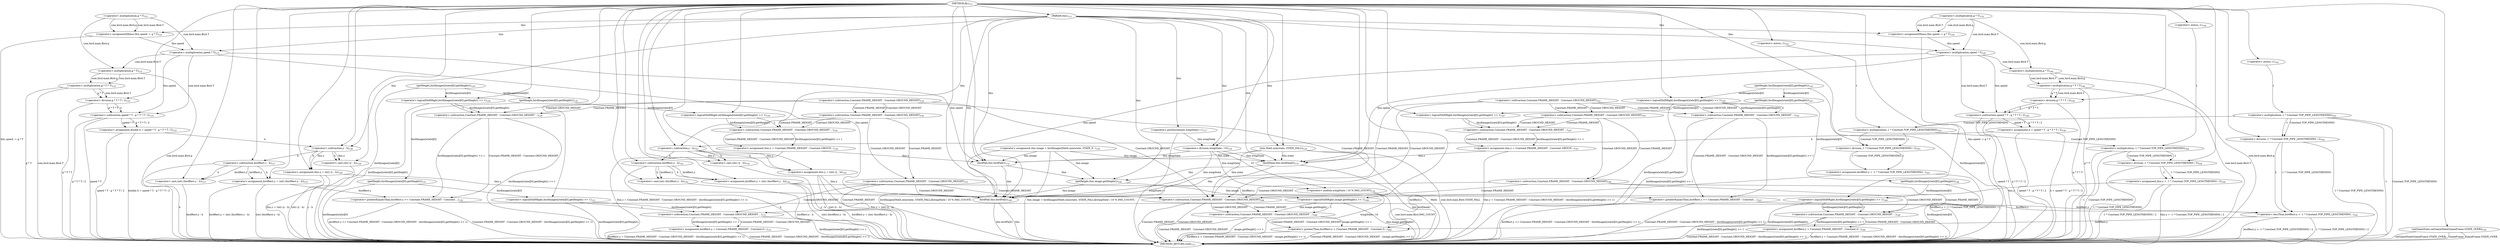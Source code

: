 digraph "fly" {  
"416" [label = <(METHOD,fly)<SUB>115</SUB>> ]
"827" [label = <(METHOD_RETURN,void)<SUB>115</SUB>> ]
"8" [label = <(PARAM,this)<SUB>115</SUB>> ]
"418" [label = <(&lt;operator&gt;.postIncrement,wingState++)<SUB>117</SUB>> ]
"422" [label = <(&lt;operator&gt;.assignment,this.image = birdImages[Math.min(state, STATE_F...)<SUB>118</SUB>> ]
"418" [label = <(&lt;operator&gt;.postIncrement,wingState++)<SUB>117</SUB>> ]
"422" [label = <(&lt;operator&gt;.assignment,this.image = birdImages[Math.min(state, STATE_F...)<SUB>118</SUB>> ]
"422" [label = <(&lt;operator&gt;.assignment,this.image = birdImages[Math.min(state, STATE_F...)<SUB>118</SUB>> ]
"761" [label = <(&lt;operator&gt;.lessThan,birdRect.y &lt; -1 * Constant.TOP_PIPE_LENGTHENING...)<SUB>162</SUB>> ]
"803" [label = <(&lt;operator&gt;.greaterThan,birdRect.y &gt; Constant.FRAME_HEIGHT - Constant.G...)<SUB>168</SUB>> ]
"457" [label = <(&lt;operator&gt;.assignmentMinus,this.speed -= g * T)<SUB>123</SUB>> ]
"469" [label = <(&lt;operator&gt;.assignment,double h = speed * T - g * T * T / 2)<SUB>125</SUB>> ]
"492" [label = <(&lt;operator&gt;.assignment,this.y = (int) (y - h))<SUB>126</SUB>> ]
"503" [label = <(&lt;operator&gt;.assignment,birdRect.y = (int) (birdRect.y - h))<SUB>127</SUB>> ]
"602" [label = <(&lt;operator&gt;.assignmentMinus,this.speed -= g * T)<SUB>139</SUB>> ]
"613" [label = <(&lt;operator&gt;.assignment,h = speed * T - g * T * T / 2)<SUB>140</SUB>> ]
"636" [label = <(&lt;operator&gt;.assignment,this.y = (int) (y - h))<SUB>141</SUB>> ]
"647" [label = <(&lt;operator&gt;.assignment,birdRect.y = (int) (birdRect.y - h))<SUB>142</SUB>> ]
"761" [label = <(&lt;operator&gt;.lessThan,birdRect.y &lt; -1 * Constant.TOP_PIPE_LENGTHENING...)<SUB>162</SUB>> ]
"761" [label = <(&lt;operator&gt;.lessThan,birdRect.y &lt; -1 * Constant.TOP_PIPE_LENGTHENING...)<SUB>162</SUB>> ]
"776" [label = <(&lt;operator&gt;.assignment,birdRect.y = -1 * Constant.TOP_PIPE_LENGTHENING...)<SUB>163</SUB>> ]
"790" [label = <(&lt;operator&gt;.assignment,this.y = -1 * Constant.TOP_PIPE_LENGTHENING / 2)<SUB>164</SUB>> ]
"803" [label = <(&lt;operator&gt;.greaterThan,birdRect.y &gt; Constant.FRAME_HEIGHT - Constant.G...)<SUB>168</SUB>> ]
"803" [label = <(&lt;operator&gt;.greaterThan,birdRect.y &gt; Constant.FRAME_HEIGHT - Constant.G...)<SUB>168</SUB>> ]
"824" [label = <(birdFall,this.birdFall())<SUB>169</SUB>> ]
"439" [label = <(&lt;operator&gt;.modulo,wingState / 10 % IMG_COUNT)<SUB>118</SUB>> ]
"439" [label = <(&lt;operator&gt;.modulo,wingState / 10 % IMG_COUNT)<SUB>118</SUB>> ]
"457" [label = <(&lt;operator&gt;.assignmentMinus,this.speed -= g * T)<SUB>123</SUB>> ]
"457" [label = <(&lt;operator&gt;.assignmentMinus,this.speed -= g * T)<SUB>123</SUB>> ]
"469" [label = <(&lt;operator&gt;.assignment,double h = speed * T - g * T * T / 2)<SUB>125</SUB>> ]
"469" [label = <(&lt;operator&gt;.assignment,double h = speed * T - g * T * T / 2)<SUB>125</SUB>> ]
"492" [label = <(&lt;operator&gt;.assignment,this.y = (int) (y - h))<SUB>126</SUB>> ]
"492" [label = <(&lt;operator&gt;.assignment,this.y = (int) (y - h))<SUB>126</SUB>> ]
"503" [label = <(&lt;operator&gt;.assignment,birdRect.y = (int) (birdRect.y - h))<SUB>127</SUB>> ]
"503" [label = <(&lt;operator&gt;.assignment,birdRect.y = (int) (birdRect.y - h))<SUB>127</SUB>> ]
"519" [label = <(&lt;operator&gt;.greaterEqualsThan,birdRect.y &gt;= Constant.FRAME_HEIGHT - Constant....)<SUB>129</SUB>> ]
"602" [label = <(&lt;operator&gt;.assignmentMinus,this.speed -= g * T)<SUB>139</SUB>> ]
"602" [label = <(&lt;operator&gt;.assignmentMinus,this.speed -= g * T)<SUB>139</SUB>> ]
"613" [label = <(&lt;operator&gt;.assignment,h = speed * T - g * T * T / 2)<SUB>140</SUB>> ]
"613" [label = <(&lt;operator&gt;.assignment,h = speed * T - g * T * T / 2)<SUB>140</SUB>> ]
"636" [label = <(&lt;operator&gt;.assignment,this.y = (int) (y - h))<SUB>141</SUB>> ]
"636" [label = <(&lt;operator&gt;.assignment,this.y = (int) (y - h))<SUB>141</SUB>> ]
"647" [label = <(&lt;operator&gt;.assignment,birdRect.y = (int) (birdRect.y - h))<SUB>142</SUB>> ]
"647" [label = <(&lt;operator&gt;.assignment,birdRect.y = (int) (birdRect.y - h))<SUB>142</SUB>> ]
"663" [label = <(&lt;operator&gt;.greaterEqualsThan,birdRect.y &gt;= Constant.FRAME_HEIGHT - Constant....)<SUB>145</SUB>> ]
"767" [label = <(&lt;operator&gt;.division,-1 * Constant.TOP_PIPE_LENGTHENING / 2)<SUB>162</SUB>> ]
"767" [label = <(&lt;operator&gt;.division,-1 * Constant.TOP_PIPE_LENGTHENING / 2)<SUB>162</SUB>> ]
"776" [label = <(&lt;operator&gt;.assignment,birdRect.y = -1 * Constant.TOP_PIPE_LENGTHENING...)<SUB>163</SUB>> ]
"776" [label = <(&lt;operator&gt;.assignment,birdRect.y = -1 * Constant.TOP_PIPE_LENGTHENING...)<SUB>163</SUB>> ]
"790" [label = <(&lt;operator&gt;.assignment,this.y = -1 * Constant.TOP_PIPE_LENGTHENING / 2)<SUB>164</SUB>> ]
"790" [label = <(&lt;operator&gt;.assignment,this.y = -1 * Constant.TOP_PIPE_LENGTHENING / 2)<SUB>164</SUB>> ]
"809" [label = <(&lt;operator&gt;.subtraction,Constant.FRAME_HEIGHT - Constant.GROUND_HEIGHT ...)<SUB>168</SUB>> ]
"809" [label = <(&lt;operator&gt;.subtraction,Constant.FRAME_HEIGHT - Constant.GROUND_HEIGHT ...)<SUB>168</SUB>> ]
"824" [label = <(birdFall,this.birdFall())<SUB>169</SUB>> ]
"431" [label = <(min,Math.min(state, STATE_FALL))<SUB>118</SUB>> ]
"431" [label = <(min,Math.min(state, STATE_FALL))<SUB>118</SUB>> ]
"431" [label = <(min,Math.min(state, STATE_FALL))<SUB>118</SUB>> ]
"440" [label = <(&lt;operator&gt;.division,wingState / 10)<SUB>118</SUB>> ]
"440" [label = <(&lt;operator&gt;.division,wingState / 10)<SUB>118</SUB>> ]
"461" [label = <(&lt;operator&gt;.multiplication,g * T)<SUB>123</SUB>> ]
"461" [label = <(&lt;operator&gt;.multiplication,g * T)<SUB>123</SUB>> ]
"471" [label = <(&lt;operator&gt;.subtraction,speed * T - g * T * T / 2)<SUB>125</SUB>> ]
"471" [label = <(&lt;operator&gt;.subtraction,speed * T - g * T * T / 2)<SUB>125</SUB>> ]
"496" [label = <(&lt;operator&gt;.cast,(int) (y - h))<SUB>126</SUB>> ]
"496" [label = <(&lt;operator&gt;.cast,(int) (y - h))<SUB>126</SUB>> ]
"509" [label = <(&lt;operator&gt;.cast,(int) (birdRect.y - h))<SUB>127</SUB>> ]
"509" [label = <(&lt;operator&gt;.cast,(int) (birdRect.y - h))<SUB>127</SUB>> ]
"519" [label = <(&lt;operator&gt;.greaterEqualsThan,birdRect.y &gt;= Constant.FRAME_HEIGHT - Constant....)<SUB>129</SUB>> ]
"519" [label = <(&lt;operator&gt;.greaterEqualsThan,birdRect.y &gt;= Constant.FRAME_HEIGHT - Constant....)<SUB>129</SUB>> ]
"546" [label = <(&lt;operator&gt;.assignment,this.y = Constant.FRAME_HEIGHT - Constant.GROUN...)<SUB>130</SUB>> ]
"570" [label = <(&lt;operator&gt;.assignment,birdRect.y = Constant.FRAME_HEIGHT - Constant.G...)<SUB>131</SUB>> ]
"596" [label = <(birdFall,this.birdFall())<SUB>132</SUB>> ]
"606" [label = <(&lt;operator&gt;.multiplication,g * T)<SUB>139</SUB>> ]
"606" [label = <(&lt;operator&gt;.multiplication,g * T)<SUB>139</SUB>> ]
"615" [label = <(&lt;operator&gt;.subtraction,speed * T - g * T * T / 2)<SUB>140</SUB>> ]
"615" [label = <(&lt;operator&gt;.subtraction,speed * T - g * T * T / 2)<SUB>140</SUB>> ]
"640" [label = <(&lt;operator&gt;.cast,(int) (y - h))<SUB>141</SUB>> ]
"640" [label = <(&lt;operator&gt;.cast,(int) (y - h))<SUB>141</SUB>> ]
"653" [label = <(&lt;operator&gt;.cast,(int) (birdRect.y - h))<SUB>142</SUB>> ]
"653" [label = <(&lt;operator&gt;.cast,(int) (birdRect.y - h))<SUB>142</SUB>> ]
"663" [label = <(&lt;operator&gt;.greaterEqualsThan,birdRect.y &gt;= Constant.FRAME_HEIGHT - Constant....)<SUB>145</SUB>> ]
"663" [label = <(&lt;operator&gt;.greaterEqualsThan,birdRect.y &gt;= Constant.FRAME_HEIGHT - Constant....)<SUB>145</SUB>> ]
"690" [label = <(&lt;operator&gt;.assignment,this.y = Constant.FRAME_HEIGHT - Constant.GROUN...)<SUB>147</SUB>> ]
"714" [label = <(&lt;operator&gt;.assignment,birdRect.y = Constant.FRAME_HEIGHT - Constant.G...)<SUB>148</SUB>> ]
"740" [label = <(setGameState,setGameState(GameFrame.STATE_OVER))<SUB>150</SUB>> ]
"745" [label = <(birdDead,this.birdDead())<SUB>151</SUB>> ]
"768" [label = <(&lt;operator&gt;.multiplication,-1 * Constant.TOP_PIPE_LENGTHENING)<SUB>162</SUB>> ]
"768" [label = <(&lt;operator&gt;.multiplication,-1 * Constant.TOP_PIPE_LENGTHENING)<SUB>162</SUB>> ]
"782" [label = <(&lt;operator&gt;.division,-1 * Constant.TOP_PIPE_LENGTHENING / 2)<SUB>163</SUB>> ]
"782" [label = <(&lt;operator&gt;.division,-1 * Constant.TOP_PIPE_LENGTHENING / 2)<SUB>163</SUB>> ]
"794" [label = <(&lt;operator&gt;.division,-1 * Constant.TOP_PIPE_LENGTHENING / 2)<SUB>164</SUB>> ]
"794" [label = <(&lt;operator&gt;.division,-1 * Constant.TOP_PIPE_LENGTHENING / 2)<SUB>164</SUB>> ]
"810" [label = <(&lt;operator&gt;.subtraction,Constant.FRAME_HEIGHT - Constant.GROUND_HEIGHT)<SUB>168</SUB>> ]
"810" [label = <(&lt;operator&gt;.subtraction,Constant.FRAME_HEIGHT - Constant.GROUND_HEIGHT)<SUB>168</SUB>> ]
"817" [label = <(&lt;operator&gt;.logicalShiftRight,image.getHeight() &gt;&gt; 1)<SUB>168</SUB>> ]
"817" [label = <(&lt;operator&gt;.logicalShiftRight,image.getHeight() &gt;&gt; 1)<SUB>168</SUB>> ]
"472" [label = <(&lt;operator&gt;.multiplication,speed * T)<SUB>125</SUB>> ]
"472" [label = <(&lt;operator&gt;.multiplication,speed * T)<SUB>125</SUB>> ]
"479" [label = <(&lt;operator&gt;.division,g * T * T / 2)<SUB>125</SUB>> ]
"479" [label = <(&lt;operator&gt;.division,g * T * T / 2)<SUB>125</SUB>> ]
"498" [label = <(&lt;operator&gt;.subtraction,y - h)<SUB>126</SUB>> ]
"498" [label = <(&lt;operator&gt;.subtraction,y - h)<SUB>126</SUB>> ]
"511" [label = <(&lt;operator&gt;.subtraction,birdRect.y - h)<SUB>127</SUB>> ]
"511" [label = <(&lt;operator&gt;.subtraction,birdRect.y - h)<SUB>127</SUB>> ]
"525" [label = <(&lt;operator&gt;.subtraction,Constant.FRAME_HEIGHT - Constant.GROUND_HEIGHT ...)<SUB>129</SUB>> ]
"525" [label = <(&lt;operator&gt;.subtraction,Constant.FRAME_HEIGHT - Constant.GROUND_HEIGHT ...)<SUB>129</SUB>> ]
"546" [label = <(&lt;operator&gt;.assignment,this.y = Constant.FRAME_HEIGHT - Constant.GROUN...)<SUB>130</SUB>> ]
"546" [label = <(&lt;operator&gt;.assignment,this.y = Constant.FRAME_HEIGHT - Constant.GROUN...)<SUB>130</SUB>> ]
"570" [label = <(&lt;operator&gt;.assignment,birdRect.y = Constant.FRAME_HEIGHT - Constant.G...)<SUB>131</SUB>> ]
"570" [label = <(&lt;operator&gt;.assignment,birdRect.y = Constant.FRAME_HEIGHT - Constant.G...)<SUB>131</SUB>> ]
"596" [label = <(birdFall,this.birdFall())<SUB>132</SUB>> ]
"616" [label = <(&lt;operator&gt;.multiplication,speed * T)<SUB>140</SUB>> ]
"616" [label = <(&lt;operator&gt;.multiplication,speed * T)<SUB>140</SUB>> ]
"623" [label = <(&lt;operator&gt;.division,g * T * T / 2)<SUB>140</SUB>> ]
"623" [label = <(&lt;operator&gt;.division,g * T * T / 2)<SUB>140</SUB>> ]
"642" [label = <(&lt;operator&gt;.subtraction,y - h)<SUB>141</SUB>> ]
"642" [label = <(&lt;operator&gt;.subtraction,y - h)<SUB>141</SUB>> ]
"655" [label = <(&lt;operator&gt;.subtraction,birdRect.y - h)<SUB>142</SUB>> ]
"655" [label = <(&lt;operator&gt;.subtraction,birdRect.y - h)<SUB>142</SUB>> ]
"669" [label = <(&lt;operator&gt;.subtraction,Constant.FRAME_HEIGHT - Constant.GROUND_HEIGHT ...)<SUB>145</SUB>> ]
"669" [label = <(&lt;operator&gt;.subtraction,Constant.FRAME_HEIGHT - Constant.GROUND_HEIGHT ...)<SUB>145</SUB>> ]
"690" [label = <(&lt;operator&gt;.assignment,this.y = Constant.FRAME_HEIGHT - Constant.GROUN...)<SUB>147</SUB>> ]
"690" [label = <(&lt;operator&gt;.assignment,this.y = Constant.FRAME_HEIGHT - Constant.GROUN...)<SUB>147</SUB>> ]
"714" [label = <(&lt;operator&gt;.assignment,birdRect.y = Constant.FRAME_HEIGHT - Constant.G...)<SUB>148</SUB>> ]
"714" [label = <(&lt;operator&gt;.assignment,birdRect.y = Constant.FRAME_HEIGHT - Constant.G...)<SUB>148</SUB>> ]
"740" [label = <(setGameState,setGameState(GameFrame.STATE_OVER))<SUB>150</SUB>> ]
"740" [label = <(setGameState,setGameState(GameFrame.STATE_OVER))<SUB>150</SUB>> ]
"745" [label = <(birdDead,this.birdDead())<SUB>151</SUB>> ]
"769" [label = <(&lt;operator&gt;.minus,-1)<SUB>162</SUB>> ]
"783" [label = <(&lt;operator&gt;.multiplication,-1 * Constant.TOP_PIPE_LENGTHENING)<SUB>163</SUB>> ]
"783" [label = <(&lt;operator&gt;.multiplication,-1 * Constant.TOP_PIPE_LENGTHENING)<SUB>163</SUB>> ]
"795" [label = <(&lt;operator&gt;.multiplication,-1 * Constant.TOP_PIPE_LENGTHENING)<SUB>164</SUB>> ]
"795" [label = <(&lt;operator&gt;.multiplication,-1 * Constant.TOP_PIPE_LENGTHENING)<SUB>164</SUB>> ]
"818" [label = <(getHeight,this.image.getHeight())<SUB>168</SUB>> ]
"480" [label = <(&lt;operator&gt;.multiplication,g * T * T)<SUB>125</SUB>> ]
"480" [label = <(&lt;operator&gt;.multiplication,g * T * T)<SUB>125</SUB>> ]
"526" [label = <(&lt;operator&gt;.subtraction,Constant.FRAME_HEIGHT - Constant.GROUND_HEIGHT)<SUB>129</SUB>> ]
"526" [label = <(&lt;operator&gt;.subtraction,Constant.FRAME_HEIGHT - Constant.GROUND_HEIGHT)<SUB>129</SUB>> ]
"533" [label = <(&lt;operator&gt;.logicalShiftRight,birdImages[state][0].getHeight() &gt;&gt; 1)<SUB>129</SUB>> ]
"533" [label = <(&lt;operator&gt;.logicalShiftRight,birdImages[state][0].getHeight() &gt;&gt; 1)<SUB>129</SUB>> ]
"550" [label = <(&lt;operator&gt;.subtraction,Constant.FRAME_HEIGHT - Constant.GROUND_HEIGHT ...)<SUB>130</SUB>> ]
"550" [label = <(&lt;operator&gt;.subtraction,Constant.FRAME_HEIGHT - Constant.GROUND_HEIGHT ...)<SUB>130</SUB>> ]
"576" [label = <(&lt;operator&gt;.subtraction,Constant.FRAME_HEIGHT - Constant.GROUND_HEIGHT ...)<SUB>131</SUB>> ]
"576" [label = <(&lt;operator&gt;.subtraction,Constant.FRAME_HEIGHT - Constant.GROUND_HEIGHT ...)<SUB>131</SUB>> ]
"624" [label = <(&lt;operator&gt;.multiplication,g * T * T)<SUB>140</SUB>> ]
"624" [label = <(&lt;operator&gt;.multiplication,g * T * T)<SUB>140</SUB>> ]
"670" [label = <(&lt;operator&gt;.subtraction,Constant.FRAME_HEIGHT - Constant.GROUND_HEIGHT)<SUB>145</SUB>> ]
"670" [label = <(&lt;operator&gt;.subtraction,Constant.FRAME_HEIGHT - Constant.GROUND_HEIGHT)<SUB>145</SUB>> ]
"677" [label = <(&lt;operator&gt;.logicalShiftRight,birdImages[state][0].getHeight() &gt;&gt; 1)<SUB>145</SUB>> ]
"677" [label = <(&lt;operator&gt;.logicalShiftRight,birdImages[state][0].getHeight() &gt;&gt; 1)<SUB>145</SUB>> ]
"694" [label = <(&lt;operator&gt;.subtraction,Constant.FRAME_HEIGHT - Constant.GROUND_HEIGHT ...)<SUB>147</SUB>> ]
"694" [label = <(&lt;operator&gt;.subtraction,Constant.FRAME_HEIGHT - Constant.GROUND_HEIGHT ...)<SUB>147</SUB>> ]
"720" [label = <(&lt;operator&gt;.subtraction,Constant.FRAME_HEIGHT - Constant.GROUND_HEIGHT ...)<SUB>148</SUB>> ]
"720" [label = <(&lt;operator&gt;.subtraction,Constant.FRAME_HEIGHT - Constant.GROUND_HEIGHT ...)<SUB>148</SUB>> ]
"784" [label = <(&lt;operator&gt;.minus,-1)<SUB>163</SUB>> ]
"796" [label = <(&lt;operator&gt;.minus,-1)<SUB>164</SUB>> ]
"481" [label = <(&lt;operator&gt;.multiplication,g * T)<SUB>125</SUB>> ]
"481" [label = <(&lt;operator&gt;.multiplication,g * T)<SUB>125</SUB>> ]
"534" [label = <(getHeight,birdImages[state][0].getHeight())<SUB>129</SUB>> ]
"551" [label = <(&lt;operator&gt;.subtraction,Constant.FRAME_HEIGHT - Constant.GROUND_HEIGHT)<SUB>130</SUB>> ]
"551" [label = <(&lt;operator&gt;.subtraction,Constant.FRAME_HEIGHT - Constant.GROUND_HEIGHT)<SUB>130</SUB>> ]
"558" [label = <(&lt;operator&gt;.logicalShiftRight,birdImages[state][0].getHeight() &gt;&gt; 1)<SUB>130</SUB>> ]
"558" [label = <(&lt;operator&gt;.logicalShiftRight,birdImages[state][0].getHeight() &gt;&gt; 1)<SUB>130</SUB>> ]
"577" [label = <(&lt;operator&gt;.subtraction,Constant.FRAME_HEIGHT - Constant.GROUND_HEIGHT)<SUB>131</SUB>> ]
"577" [label = <(&lt;operator&gt;.subtraction,Constant.FRAME_HEIGHT - Constant.GROUND_HEIGHT)<SUB>131</SUB>> ]
"584" [label = <(&lt;operator&gt;.logicalShiftRight,birdImages[state][0].getHeight() &gt;&gt; 1)<SUB>131</SUB>> ]
"584" [label = <(&lt;operator&gt;.logicalShiftRight,birdImages[state][0].getHeight() &gt;&gt; 1)<SUB>131</SUB>> ]
"625" [label = <(&lt;operator&gt;.multiplication,g * T)<SUB>140</SUB>> ]
"625" [label = <(&lt;operator&gt;.multiplication,g * T)<SUB>140</SUB>> ]
"678" [label = <(getHeight,birdImages[state][0].getHeight())<SUB>145</SUB>> ]
"695" [label = <(&lt;operator&gt;.subtraction,Constant.FRAME_HEIGHT - Constant.GROUND_HEIGHT)<SUB>147</SUB>> ]
"695" [label = <(&lt;operator&gt;.subtraction,Constant.FRAME_HEIGHT - Constant.GROUND_HEIGHT)<SUB>147</SUB>> ]
"702" [label = <(&lt;operator&gt;.logicalShiftRight,birdImages[state][0].getHeight() &gt;&gt; 1)<SUB>147</SUB>> ]
"702" [label = <(&lt;operator&gt;.logicalShiftRight,birdImages[state][0].getHeight() &gt;&gt; 1)<SUB>147</SUB>> ]
"721" [label = <(&lt;operator&gt;.subtraction,Constant.FRAME_HEIGHT - Constant.GROUND_HEIGHT)<SUB>148</SUB>> ]
"721" [label = <(&lt;operator&gt;.subtraction,Constant.FRAME_HEIGHT - Constant.GROUND_HEIGHT)<SUB>148</SUB>> ]
"728" [label = <(&lt;operator&gt;.logicalShiftRight,birdImages[state][0].getHeight() &gt;&gt; 1)<SUB>148</SUB>> ]
"728" [label = <(&lt;operator&gt;.logicalShiftRight,birdImages[state][0].getHeight() &gt;&gt; 1)<SUB>148</SUB>> ]
"559" [label = <(getHeight,birdImages[state][0].getHeight())<SUB>130</SUB>> ]
"585" [label = <(getHeight,birdImages[state][0].getHeight())<SUB>131</SUB>> ]
"703" [label = <(getHeight,birdImages[state][0].getHeight())<SUB>147</SUB>> ]
"729" [label = <(getHeight,birdImages[state][0].getHeight())<SUB>148</SUB>> ]
  "418" -> "827"  [ label = "wingState++"] 
  "431" -> "827"  [ label = "com.bird.main.Bird.STATE_FALL"] 
  "439" -> "827"  [ label = "wingState / 10"] 
  "439" -> "827"  [ label = "com.bird.main.Bird.IMG_COUNT"] 
  "422" -> "827"  [ label = "birdImages[Math.min(state, STATE_FALL)][wingState / 10 % IMG_COUNT]"] 
  "422" -> "827"  [ label = "this.image = birdImages[Math.min(state, STATE_FALL)][wingState / 10 % IMG_COUNT]"] 
  "602" -> "827"  [ label = "this.speed -= g * T"] 
  "615" -> "827"  [ label = "speed * T"] 
  "625" -> "827"  [ label = "com.bird.main.Bird.g"] 
  "624" -> "827"  [ label = "g * T"] 
  "624" -> "827"  [ label = "com.bird.main.Bird.T"] 
  "623" -> "827"  [ label = "g * T * T"] 
  "615" -> "827"  [ label = "g * T * T / 2"] 
  "613" -> "827"  [ label = "speed * T - g * T * T / 2"] 
  "613" -> "827"  [ label = "h = speed * T - g * T * T / 2"] 
  "640" -> "827"  [ label = "y - h"] 
  "636" -> "827"  [ label = "(int) (y - h)"] 
  "636" -> "827"  [ label = "this.y = (int) (y - h)"] 
  "655" -> "827"  [ label = "h"] 
  "653" -> "827"  [ label = "birdRect.y - h"] 
  "647" -> "827"  [ label = "(int) (birdRect.y - h)"] 
  "647" -> "827"  [ label = "birdRect.y = (int) (birdRect.y - h)"] 
  "678" -> "827"  [ label = "birdImages[state][0]"] 
  "677" -> "827"  [ label = "birdImages[state][0].getHeight()"] 
  "669" -> "827"  [ label = "birdImages[state][0].getHeight() &gt;&gt; 1"] 
  "663" -> "827"  [ label = "Constant.FRAME_HEIGHT - Constant.GROUND_HEIGHT - (birdImages[state][0].getHeight() &gt;&gt; 1)"] 
  "663" -> "827"  [ label = "birdRect.y &gt;= Constant.FRAME_HEIGHT - Constant.GROUND_HEIGHT - (birdImages[state][0].getHeight() &gt;&gt; 1)"] 
  "690" -> "827"  [ label = "this.y = Constant.FRAME_HEIGHT - Constant.GROUND_HEIGHT - (birdImages[state][0].getHeight() &gt;&gt; 1)"] 
  "729" -> "827"  [ label = "birdImages[state][0]"] 
  "728" -> "827"  [ label = "birdImages[state][0].getHeight()"] 
  "720" -> "827"  [ label = "birdImages[state][0].getHeight() &gt;&gt; 1"] 
  "714" -> "827"  [ label = "Constant.FRAME_HEIGHT - Constant.GROUND_HEIGHT - (birdImages[state][0].getHeight() &gt;&gt; 1)"] 
  "714" -> "827"  [ label = "birdRect.y = Constant.FRAME_HEIGHT - Constant.GROUND_HEIGHT - (birdImages[state][0].getHeight() &gt;&gt; 1)"] 
  "740" -> "827"  [ label = "GameFrame"] 
  "740" -> "827"  [ label = "GameFrame.STATE_OVER"] 
  "740" -> "827"  [ label = "setGameState(GameFrame.STATE_OVER)"] 
  "745" -> "827"  [ label = "this.birdDead()"] 
  "457" -> "827"  [ label = "this.speed -= g * T"] 
  "471" -> "827"  [ label = "speed * T"] 
  "481" -> "827"  [ label = "com.bird.main.Bird.g"] 
  "480" -> "827"  [ label = "g * T"] 
  "480" -> "827"  [ label = "com.bird.main.Bird.T"] 
  "479" -> "827"  [ label = "g * T * T"] 
  "471" -> "827"  [ label = "g * T * T / 2"] 
  "469" -> "827"  [ label = "speed * T - g * T * T / 2"] 
  "469" -> "827"  [ label = "double h = speed * T - g * T * T / 2"] 
  "496" -> "827"  [ label = "y - h"] 
  "492" -> "827"  [ label = "(int) (y - h)"] 
  "492" -> "827"  [ label = "this.y = (int) (y - h)"] 
  "511" -> "827"  [ label = "h"] 
  "509" -> "827"  [ label = "birdRect.y - h"] 
  "503" -> "827"  [ label = "(int) (birdRect.y - h)"] 
  "503" -> "827"  [ label = "birdRect.y = (int) (birdRect.y - h)"] 
  "534" -> "827"  [ label = "birdImages[state][0]"] 
  "533" -> "827"  [ label = "birdImages[state][0].getHeight()"] 
  "525" -> "827"  [ label = "birdImages[state][0].getHeight() &gt;&gt; 1"] 
  "519" -> "827"  [ label = "Constant.FRAME_HEIGHT - Constant.GROUND_HEIGHT - (birdImages[state][0].getHeight() &gt;&gt; 1)"] 
  "519" -> "827"  [ label = "birdRect.y &gt;= Constant.FRAME_HEIGHT - Constant.GROUND_HEIGHT - (birdImages[state][0].getHeight() &gt;&gt; 1)"] 
  "546" -> "827"  [ label = "this.y = Constant.FRAME_HEIGHT - Constant.GROUND_HEIGHT - (birdImages[state][0].getHeight() &gt;&gt; 1)"] 
  "585" -> "827"  [ label = "birdImages[state][0]"] 
  "584" -> "827"  [ label = "birdImages[state][0].getHeight()"] 
  "576" -> "827"  [ label = "birdImages[state][0].getHeight() &gt;&gt; 1"] 
  "570" -> "827"  [ label = "Constant.FRAME_HEIGHT - Constant.GROUND_HEIGHT - (birdImages[state][0].getHeight() &gt;&gt; 1)"] 
  "570" -> "827"  [ label = "birdRect.y = Constant.FRAME_HEIGHT - Constant.GROUND_HEIGHT - (birdImages[state][0].getHeight() &gt;&gt; 1)"] 
  "768" -> "827"  [ label = "-1"] 
  "768" -> "827"  [ label = "Constant.TOP_PIPE_LENGTHENING"] 
  "767" -> "827"  [ label = "-1 * Constant.TOP_PIPE_LENGTHENING"] 
  "761" -> "827"  [ label = "-1 * Constant.TOP_PIPE_LENGTHENING / 2"] 
  "761" -> "827"  [ label = "birdRect.y &lt; -1 * Constant.TOP_PIPE_LENGTHENING / 2"] 
  "776" -> "827"  [ label = "birdRect.y = -1 * Constant.TOP_PIPE_LENGTHENING / 2"] 
  "795" -> "827"  [ label = "-1"] 
  "795" -> "827"  [ label = "Constant.TOP_PIPE_LENGTHENING"] 
  "794" -> "827"  [ label = "-1 * Constant.TOP_PIPE_LENGTHENING"] 
  "790" -> "827"  [ label = "-1 * Constant.TOP_PIPE_LENGTHENING / 2"] 
  "790" -> "827"  [ label = "this.y = -1 * Constant.TOP_PIPE_LENGTHENING / 2"] 
  "810" -> "827"  [ label = "Constant.FRAME_HEIGHT"] 
  "810" -> "827"  [ label = "Constant.GROUND_HEIGHT"] 
  "809" -> "827"  [ label = "Constant.FRAME_HEIGHT - Constant.GROUND_HEIGHT"] 
  "817" -> "827"  [ label = "this.image.getHeight()"] 
  "809" -> "827"  [ label = "image.getHeight() &gt;&gt; 1"] 
  "803" -> "827"  [ label = "Constant.FRAME_HEIGHT - Constant.GROUND_HEIGHT - (image.getHeight() &gt;&gt; 1)"] 
  "803" -> "827"  [ label = "birdRect.y &gt; Constant.FRAME_HEIGHT - Constant.GROUND_HEIGHT - (image.getHeight() &gt;&gt; 1)"] 
  "824" -> "827"  [ label = "this"] 
  "824" -> "827"  [ label = "this.birdFall()"] 
  "431" -> "827"  [ label = "Math"] 
  "416" -> "8" 
  "8" -> "418"  [ label = "this"] 
  "461" -> "457"  [ label = "com.bird.main.Bird.g"] 
  "461" -> "457"  [ label = "com.bird.main.Bird.T"] 
  "471" -> "469"  [ label = "speed * T"] 
  "471" -> "469"  [ label = "g * T * T / 2"] 
  "416" -> "492" 
  "498" -> "492"  [ label = "this.y"] 
  "498" -> "492"  [ label = "h"] 
  "416" -> "503" 
  "511" -> "503"  [ label = "birdRect.y"] 
  "511" -> "503"  [ label = "h"] 
  "606" -> "602"  [ label = "com.bird.main.Bird.g"] 
  "606" -> "602"  [ label = "com.bird.main.Bird.T"] 
  "615" -> "613"  [ label = "speed * T"] 
  "615" -> "613"  [ label = "g * T * T / 2"] 
  "416" -> "636" 
  "642" -> "636"  [ label = "this.y"] 
  "642" -> "636"  [ label = "h"] 
  "416" -> "647" 
  "655" -> "647"  [ label = "birdRect.y"] 
  "655" -> "647"  [ label = "h"] 
  "663" -> "761"  [ label = "birdRect.y"] 
  "519" -> "761"  [ label = "birdRect.y"] 
  "767" -> "761"  [ label = "-1 * Constant.TOP_PIPE_LENGTHENING"] 
  "767" -> "761"  [ label = "2"] 
  "782" -> "776"  [ label = "-1 * Constant.TOP_PIPE_LENGTHENING"] 
  "782" -> "776"  [ label = "2"] 
  "794" -> "790"  [ label = "-1 * Constant.TOP_PIPE_LENGTHENING"] 
  "794" -> "790"  [ label = "2"] 
  "761" -> "803"  [ label = "birdRect.y"] 
  "776" -> "803"  [ label = "birdRect.y"] 
  "809" -> "803"  [ label = "Constant.FRAME_HEIGHT - Constant.GROUND_HEIGHT"] 
  "809" -> "803"  [ label = "image.getHeight() &gt;&gt; 1"] 
  "440" -> "439"  [ label = "this.wingState"] 
  "440" -> "439"  [ label = "10"] 
  "8" -> "457"  [ label = "this"] 
  "8" -> "602"  [ label = "this"] 
  "768" -> "767"  [ label = "-1"] 
  "768" -> "767"  [ label = "Constant.TOP_PIPE_LENGTHENING"] 
  "416" -> "767" 
  "810" -> "809"  [ label = "Constant.FRAME_HEIGHT"] 
  "810" -> "809"  [ label = "Constant.GROUND_HEIGHT"] 
  "817" -> "809"  [ label = "this.image.getHeight()"] 
  "817" -> "809"  [ label = "1"] 
  "8" -> "824"  [ label = "this"] 
  "431" -> "824"  [ label = "this.state"] 
  "440" -> "824"  [ label = "this.wingState"] 
  "616" -> "824"  [ label = "this.speed"] 
  "636" -> "824"  [ label = "this.y"] 
  "745" -> "824"  [ label = "this"] 
  "472" -> "824"  [ label = "this.speed"] 
  "492" -> "824"  [ label = "this.y"] 
  "596" -> "824"  [ label = "this"] 
  "790" -> "824"  [ label = "this.y"] 
  "818" -> "824"  [ label = "this.image"] 
  "416" -> "824" 
  "416" -> "431" 
  "8" -> "431"  [ label = "this"] 
  "8" -> "440"  [ label = "this"] 
  "418" -> "440"  [ label = "this.wingState"] 
  "416" -> "440" 
  "472" -> "471"  [ label = "this.speed"] 
  "472" -> "471"  [ label = "com.bird.main.Bird.T"] 
  "479" -> "471"  [ label = "g * T * T"] 
  "479" -> "471"  [ label = "2"] 
  "416" -> "496" 
  "498" -> "496"  [ label = "this.y"] 
  "498" -> "496"  [ label = "h"] 
  "416" -> "509" 
  "511" -> "509"  [ label = "birdRect.y"] 
  "511" -> "509"  [ label = "h"] 
  "503" -> "519"  [ label = "birdRect.y"] 
  "525" -> "519"  [ label = "Constant.FRAME_HEIGHT - Constant.GROUND_HEIGHT"] 
  "525" -> "519"  [ label = "birdImages[state][0].getHeight() &gt;&gt; 1"] 
  "550" -> "546"  [ label = "Constant.FRAME_HEIGHT - Constant.GROUND_HEIGHT"] 
  "550" -> "546"  [ label = "birdImages[state][0].getHeight() &gt;&gt; 1"] 
  "576" -> "570"  [ label = "Constant.FRAME_HEIGHT - Constant.GROUND_HEIGHT"] 
  "576" -> "570"  [ label = "birdImages[state][0].getHeight() &gt;&gt; 1"] 
  "616" -> "615"  [ label = "this.speed"] 
  "616" -> "615"  [ label = "com.bird.main.Bird.T"] 
  "623" -> "615"  [ label = "g * T * T"] 
  "623" -> "615"  [ label = "2"] 
  "416" -> "640" 
  "642" -> "640"  [ label = "this.y"] 
  "642" -> "640"  [ label = "h"] 
  "416" -> "653" 
  "655" -> "653"  [ label = "birdRect.y"] 
  "655" -> "653"  [ label = "h"] 
  "647" -> "663"  [ label = "birdRect.y"] 
  "669" -> "663"  [ label = "Constant.FRAME_HEIGHT - Constant.GROUND_HEIGHT"] 
  "669" -> "663"  [ label = "birdImages[state][0].getHeight() &gt;&gt; 1"] 
  "694" -> "690"  [ label = "Constant.FRAME_HEIGHT - Constant.GROUND_HEIGHT"] 
  "694" -> "690"  [ label = "birdImages[state][0].getHeight() &gt;&gt; 1"] 
  "720" -> "714"  [ label = "Constant.FRAME_HEIGHT - Constant.GROUND_HEIGHT"] 
  "720" -> "714"  [ label = "birdImages[state][0].getHeight() &gt;&gt; 1"] 
  "769" -> "768"  [ label = "1"] 
  "783" -> "782"  [ label = "-1"] 
  "783" -> "782"  [ label = "Constant.TOP_PIPE_LENGTHENING"] 
  "416" -> "782" 
  "795" -> "794"  [ label = "-1"] 
  "795" -> "794"  [ label = "Constant.TOP_PIPE_LENGTHENING"] 
  "416" -> "794" 
  "670" -> "810"  [ label = "Constant.FRAME_HEIGHT"] 
  "721" -> "810"  [ label = "Constant.FRAME_HEIGHT"] 
  "526" -> "810"  [ label = "Constant.FRAME_HEIGHT"] 
  "577" -> "810"  [ label = "Constant.FRAME_HEIGHT"] 
  "670" -> "810"  [ label = "Constant.GROUND_HEIGHT"] 
  "721" -> "810"  [ label = "Constant.GROUND_HEIGHT"] 
  "526" -> "810"  [ label = "Constant.GROUND_HEIGHT"] 
  "577" -> "810"  [ label = "Constant.GROUND_HEIGHT"] 
  "818" -> "817"  [ label = "this.image"] 
  "416" -> "817" 
  "8" -> "472"  [ label = "this"] 
  "457" -> "472"  [ label = "this.speed"] 
  "461" -> "472"  [ label = "com.bird.main.Bird.T"] 
  "480" -> "479"  [ label = "g * T"] 
  "480" -> "479"  [ label = "com.bird.main.Bird.T"] 
  "416" -> "479" 
  "8" -> "498"  [ label = "this"] 
  "469" -> "498"  [ label = "h"] 
  "416" -> "498" 
  "498" -> "511"  [ label = "h"] 
  "416" -> "511" 
  "526" -> "525"  [ label = "Constant.FRAME_HEIGHT"] 
  "526" -> "525"  [ label = "Constant.GROUND_HEIGHT"] 
  "533" -> "525"  [ label = "birdImages[state][0].getHeight()"] 
  "533" -> "525"  [ label = "1"] 
  "8" -> "596"  [ label = "this"] 
  "422" -> "596"  [ label = "this.image"] 
  "431" -> "596"  [ label = "this.state"] 
  "440" -> "596"  [ label = "this.wingState"] 
  "472" -> "596"  [ label = "this.speed"] 
  "546" -> "596"  [ label = "this.y"] 
  "416" -> "596" 
  "8" -> "616"  [ label = "this"] 
  "602" -> "616"  [ label = "this.speed"] 
  "606" -> "616"  [ label = "com.bird.main.Bird.T"] 
  "624" -> "623"  [ label = "g * T"] 
  "624" -> "623"  [ label = "com.bird.main.Bird.T"] 
  "416" -> "623" 
  "8" -> "642"  [ label = "this"] 
  "613" -> "642"  [ label = "h"] 
  "416" -> "642" 
  "642" -> "655"  [ label = "h"] 
  "416" -> "655" 
  "670" -> "669"  [ label = "Constant.FRAME_HEIGHT"] 
  "670" -> "669"  [ label = "Constant.GROUND_HEIGHT"] 
  "677" -> "669"  [ label = "birdImages[state][0].getHeight()"] 
  "677" -> "669"  [ label = "1"] 
  "416" -> "740" 
  "8" -> "745"  [ label = "this"] 
  "422" -> "745"  [ label = "this.image"] 
  "431" -> "745"  [ label = "this.state"] 
  "440" -> "745"  [ label = "this.wingState"] 
  "616" -> "745"  [ label = "this.speed"] 
  "690" -> "745"  [ label = "this.y"] 
  "416" -> "745" 
  "416" -> "769" 
  "784" -> "783"  [ label = "1"] 
  "768" -> "783"  [ label = "Constant.TOP_PIPE_LENGTHENING"] 
  "796" -> "795"  [ label = "1"] 
  "783" -> "795"  [ label = "Constant.TOP_PIPE_LENGTHENING"] 
  "8" -> "818"  [ label = "this"] 
  "422" -> "818"  [ label = "this.image"] 
  "745" -> "818"  [ label = "this"] 
  "596" -> "818"  [ label = "this"] 
  "481" -> "480"  [ label = "com.bird.main.Bird.g"] 
  "481" -> "480"  [ label = "com.bird.main.Bird.T"] 
  "534" -> "533"  [ label = "birdImages[state][0]"] 
  "416" -> "533" 
  "551" -> "550"  [ label = "Constant.FRAME_HEIGHT"] 
  "551" -> "550"  [ label = "Constant.GROUND_HEIGHT"] 
  "558" -> "550"  [ label = "birdImages[state][0].getHeight()"] 
  "558" -> "550"  [ label = "1"] 
  "577" -> "576"  [ label = "Constant.FRAME_HEIGHT"] 
  "577" -> "576"  [ label = "Constant.GROUND_HEIGHT"] 
  "584" -> "576"  [ label = "birdImages[state][0].getHeight()"] 
  "584" -> "576"  [ label = "1"] 
  "625" -> "624"  [ label = "com.bird.main.Bird.g"] 
  "625" -> "624"  [ label = "com.bird.main.Bird.T"] 
  "678" -> "677"  [ label = "birdImages[state][0]"] 
  "416" -> "677" 
  "695" -> "694"  [ label = "Constant.FRAME_HEIGHT"] 
  "695" -> "694"  [ label = "Constant.GROUND_HEIGHT"] 
  "702" -> "694"  [ label = "birdImages[state][0].getHeight()"] 
  "702" -> "694"  [ label = "1"] 
  "721" -> "720"  [ label = "Constant.FRAME_HEIGHT"] 
  "721" -> "720"  [ label = "Constant.GROUND_HEIGHT"] 
  "728" -> "720"  [ label = "birdImages[state][0].getHeight()"] 
  "728" -> "720"  [ label = "1"] 
  "416" -> "784" 
  "416" -> "796" 
  "461" -> "481"  [ label = "com.bird.main.Bird.g"] 
  "472" -> "481"  [ label = "com.bird.main.Bird.T"] 
  "526" -> "551"  [ label = "Constant.FRAME_HEIGHT"] 
  "526" -> "551"  [ label = "Constant.GROUND_HEIGHT"] 
  "559" -> "558"  [ label = "birdImages[state][0]"] 
  "416" -> "558" 
  "551" -> "577"  [ label = "Constant.FRAME_HEIGHT"] 
  "551" -> "577"  [ label = "Constant.GROUND_HEIGHT"] 
  "585" -> "584"  [ label = "birdImages[state][0]"] 
  "416" -> "584" 
  "606" -> "625"  [ label = "com.bird.main.Bird.g"] 
  "616" -> "625"  [ label = "com.bird.main.Bird.T"] 
  "670" -> "695"  [ label = "Constant.FRAME_HEIGHT"] 
  "670" -> "695"  [ label = "Constant.GROUND_HEIGHT"] 
  "703" -> "702"  [ label = "birdImages[state][0]"] 
  "416" -> "702" 
  "695" -> "721"  [ label = "Constant.FRAME_HEIGHT"] 
  "695" -> "721"  [ label = "Constant.GROUND_HEIGHT"] 
  "729" -> "728"  [ label = "birdImages[state][0]"] 
  "416" -> "728" 
  "534" -> "559"  [ label = "birdImages[state][0]"] 
  "559" -> "585"  [ label = "birdImages[state][0]"] 
  "678" -> "703"  [ label = "birdImages[state][0]"] 
  "703" -> "729"  [ label = "birdImages[state][0]"] 
}
